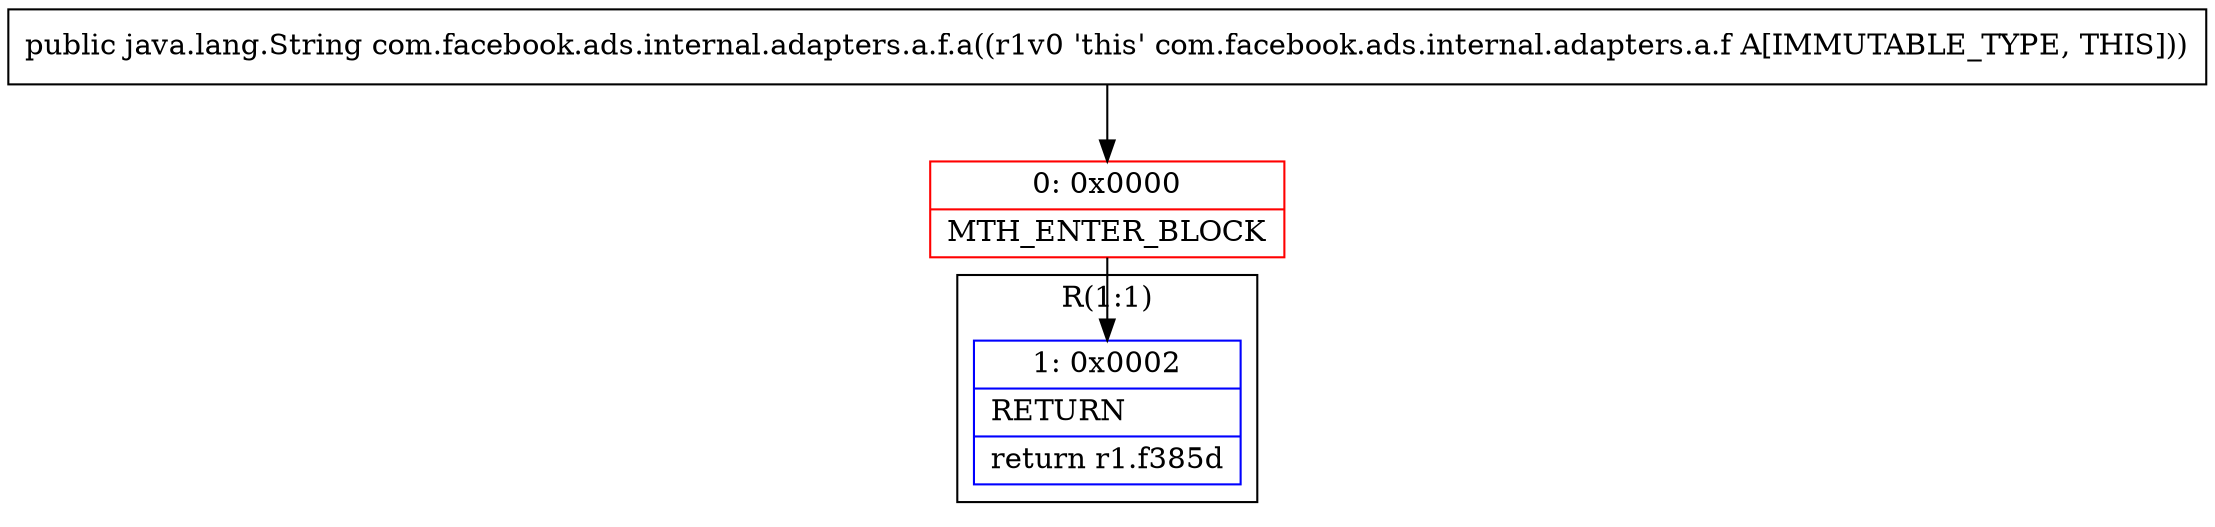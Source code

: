 digraph "CFG forcom.facebook.ads.internal.adapters.a.f.a()Ljava\/lang\/String;" {
subgraph cluster_Region_2114758736 {
label = "R(1:1)";
node [shape=record,color=blue];
Node_1 [shape=record,label="{1\:\ 0x0002|RETURN\l|return r1.f385d\l}"];
}
Node_0 [shape=record,color=red,label="{0\:\ 0x0000|MTH_ENTER_BLOCK\l}"];
MethodNode[shape=record,label="{public java.lang.String com.facebook.ads.internal.adapters.a.f.a((r1v0 'this' com.facebook.ads.internal.adapters.a.f A[IMMUTABLE_TYPE, THIS])) }"];
MethodNode -> Node_0;
Node_0 -> Node_1;
}

